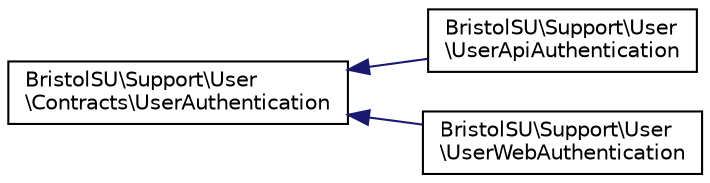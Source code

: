 digraph "Graphical Class Hierarchy"
{
  edge [fontname="Helvetica",fontsize="10",labelfontname="Helvetica",labelfontsize="10"];
  node [fontname="Helvetica",fontsize="10",shape=record];
  rankdir="LR";
  Node0 [label="BristolSU\\Support\\User\l\\Contracts\\UserAuthentication",height=0.2,width=0.4,color="black", fillcolor="white", style="filled",URL="$interfaceBristolSU_1_1Support_1_1User_1_1Contracts_1_1UserAuthentication.html"];
  Node0 -> Node1 [dir="back",color="midnightblue",fontsize="10",style="solid",fontname="Helvetica"];
  Node1 [label="BristolSU\\Support\\User\l\\UserApiAuthentication",height=0.2,width=0.4,color="black", fillcolor="white", style="filled",URL="$classBristolSU_1_1Support_1_1User_1_1UserApiAuthentication.html"];
  Node0 -> Node2 [dir="back",color="midnightblue",fontsize="10",style="solid",fontname="Helvetica"];
  Node2 [label="BristolSU\\Support\\User\l\\UserWebAuthentication",height=0.2,width=0.4,color="black", fillcolor="white", style="filled",URL="$classBristolSU_1_1Support_1_1User_1_1UserWebAuthentication.html"];
}
